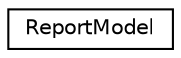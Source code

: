 digraph "Graphical Class Hierarchy"
{
 // LATEX_PDF_SIZE
  edge [fontname="Helvetica",fontsize="10",labelfontname="Helvetica",labelfontsize="10"];
  node [fontname="Helvetica",fontsize="10",shape=record];
  rankdir="LR";
  Node0 [label="ReportModel",height=0.2,width=0.4,color="black", fillcolor="white", style="filled",URL="$classReportModel.html",tooltip=" "];
}
